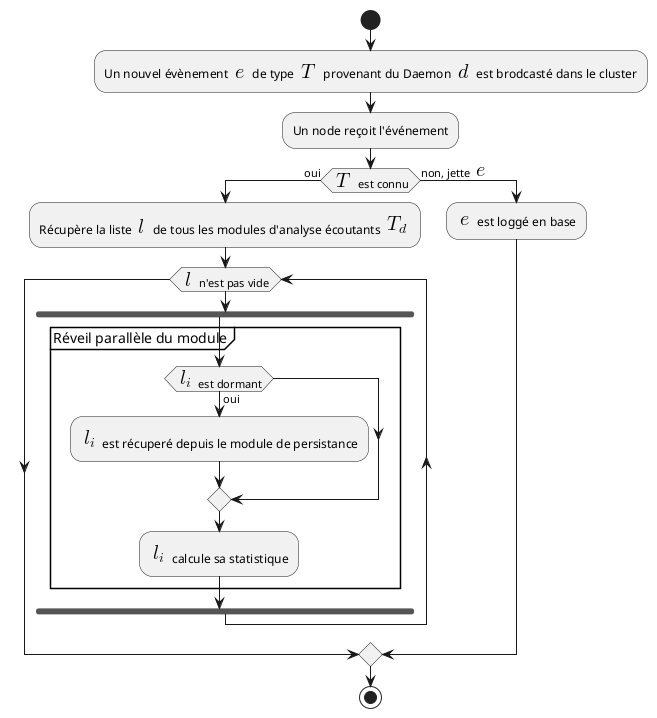 @startuml
start
:Un nouvel évènement <math>e</math> de type <math>T</math> provenant du Daemon <math>d</math> est brodcasté dans le cluster;
:Un node reçoit l'événement;
if (<math>T</math> est connu) then (oui)
  :Récupère la liste <math>l</math> de tous les modules d'analyse écoutants <math>T_d</math>;
while (<math>l</math> n'est pas vide)
  fork
    partition "Réveil parallèle du module" {
    if (<math>l_i</math> est dormant) then (oui)
      :<math>l_i</math> est récuperé depuis le module de persistance;
    endif
    :<math>l_i</math> calcule sa statistique;
    }
  end fork
endwhile
else (non, jette <math>e</math>)
  :<math>e</math> est loggé en base;
endif
stop
@enduml
